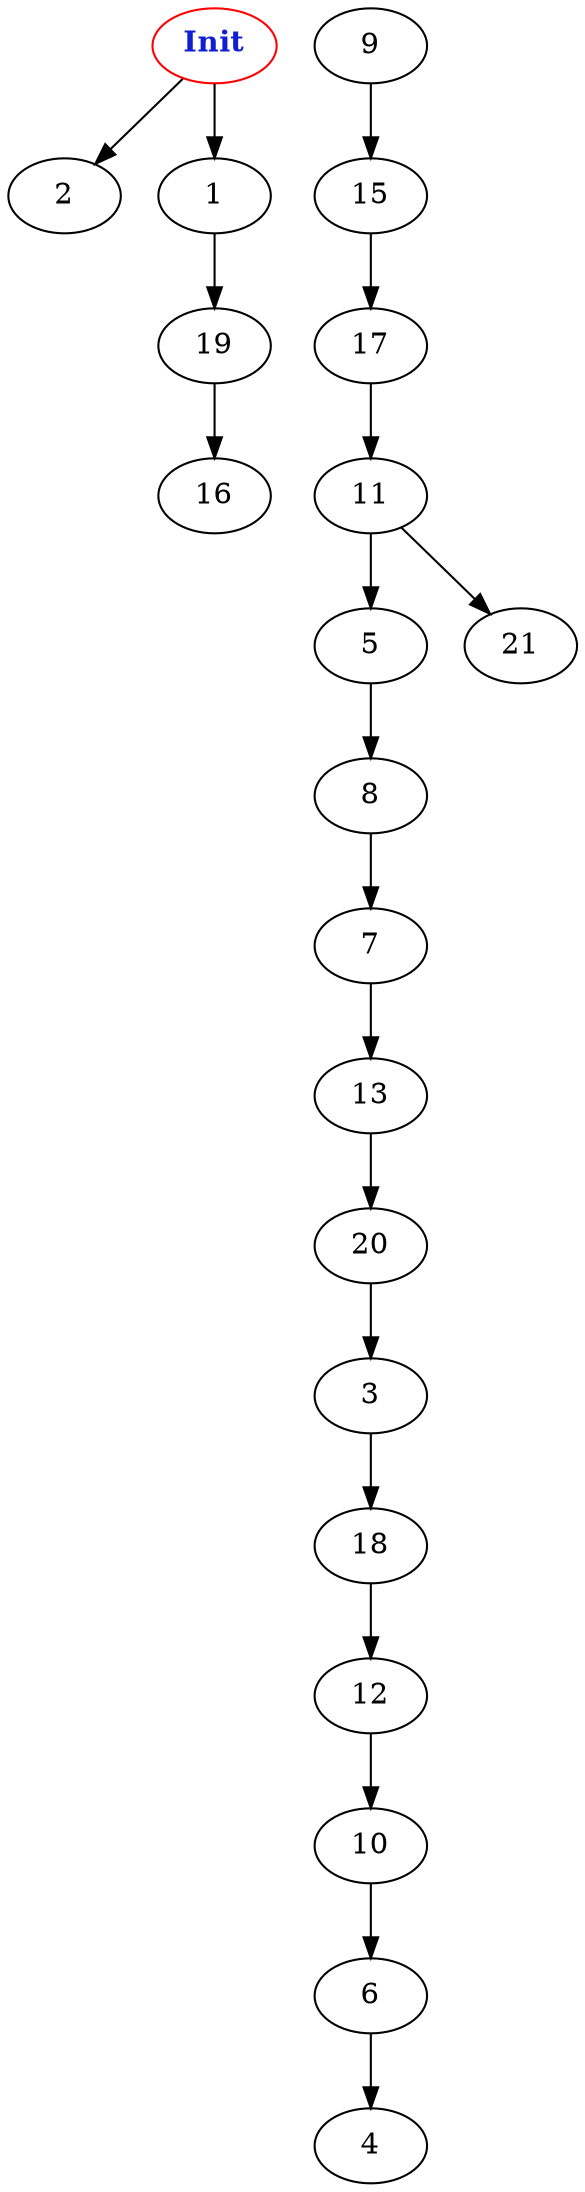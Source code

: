 digraph "Perturbed Net Graph with 21 nodes" {
edge ["class"="link-class"]
"0" ["color"="red","label"=<<b>Init</b>>,"fontcolor"="#1020d0"]
"0" -> "2" ["weight"="1.0"]
"0" -> "1" ["weight"="2.0"]
"1" -> "19" ["weight"="1.0"]
"5" -> "8" ["weight"="4.0"]
"8" -> "7" ["weight"="8.0"]
"10" -> "6" ["weight"="1.0"]
"6" -> "4" ["weight"="1.0"]
"20" -> "3" ["weight"="1.0"]
"3" -> "18" ["weight"="4.0"]
"18" -> "12" ["weight"="3.0"]
"19" -> "16" ["weight"="9.0"]
"9" -> "15" ["weight"="3.0"]
"15" -> "17" ["weight"="5.0"]
"13" -> "20" ["weight"="1.0"]
"17" -> "11" ["weight"="2.0"]
"11" -> "21" ["weight"="1.0"]
"11" -> "5" ["weight"="2.0"]
"12" -> "10" ["weight"="4.0"]
"7" -> "13" ["weight"="9.0"]
}